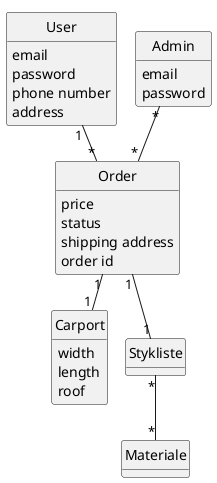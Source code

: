 @startuml
'https://plantuml.com/class-diagram
!pragma layout smetana
hide circles
hide methods

class Order
class Carport
class User
class Admin
class Stykliste
class Materiale



User"1" --"*" Order
Order "1"--"1" Stykliste
Order "1"-- "1"Carport
Admin"*" -- "*"Order
Stykliste"*"--"*"Materiale

class Admin{
email
password
}
class Carport{
width
length
roof
}
class User{
email
password
phone number
address
}
class Order{
price
status
shipping address
order id
}
class Admin{
}

@enduml